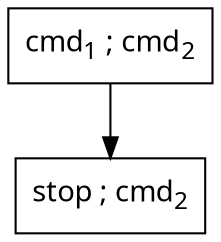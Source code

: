 digraph{
node [fontname = "courrier new"];
node [shape=box];
s1 [label=<cmd<sub>1</sub> ; cmd<sub>2</sub>>];
s2 [label=<stop ; cmd<sub>2</sub>>];
s1 -> s2
}